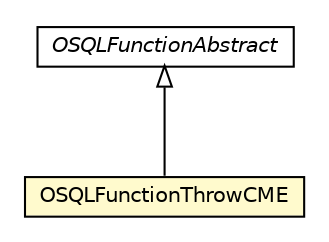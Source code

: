 #!/usr/local/bin/dot
#
# Class diagram 
# Generated by UMLGraph version R5_6-24-gf6e263 (http://www.umlgraph.org/)
#

digraph G {
	edge [fontname="Helvetica",fontsize=10,labelfontname="Helvetica",labelfontsize=10];
	node [fontname="Helvetica",fontsize=10,shape=plaintext];
	nodesep=0.25;
	ranksep=0.5;
	// com.orientechnologies.orient.core.sql.functions.OSQLFunctionAbstract
	c5984220 [label=<<table title="com.orientechnologies.orient.core.sql.functions.OSQLFunctionAbstract" border="0" cellborder="1" cellspacing="0" cellpadding="2" port="p" href="../OSQLFunctionAbstract.html">
		<tr><td><table border="0" cellspacing="0" cellpadding="1">
<tr><td align="center" balign="center"><font face="Helvetica-Oblique"> OSQLFunctionAbstract </font></td></tr>
		</table></td></tr>
		</table>>, URL="../OSQLFunctionAbstract.html", fontname="Helvetica", fontcolor="black", fontsize=10.0];
	// com.orientechnologies.orient.core.sql.functions.misc.OSQLFunctionThrowCME
	c5984242 [label=<<table title="com.orientechnologies.orient.core.sql.functions.misc.OSQLFunctionThrowCME" border="0" cellborder="1" cellspacing="0" cellpadding="2" port="p" bgcolor="lemonChiffon" href="./OSQLFunctionThrowCME.html">
		<tr><td><table border="0" cellspacing="0" cellpadding="1">
<tr><td align="center" balign="center"> OSQLFunctionThrowCME </td></tr>
		</table></td></tr>
		</table>>, URL="./OSQLFunctionThrowCME.html", fontname="Helvetica", fontcolor="black", fontsize=10.0];
	//com.orientechnologies.orient.core.sql.functions.misc.OSQLFunctionThrowCME extends com.orientechnologies.orient.core.sql.functions.OSQLFunctionAbstract
	c5984220:p -> c5984242:p [dir=back,arrowtail=empty];
}

